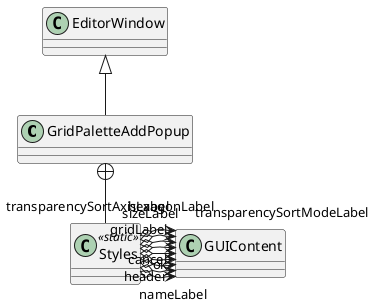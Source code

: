 @startuml
class GridPaletteAddPopup {
}
class Styles <<static>> {
}
EditorWindow <|-- GridPaletteAddPopup
GridPaletteAddPopup +-- Styles
Styles o-> "nameLabel" GUIContent
Styles o-> "ok" GUIContent
Styles o-> "cancel" GUIContent
Styles o-> "header" GUIContent
Styles o-> "gridLabel" GUIContent
Styles o-> "sizeLabel" GUIContent
Styles o-> "hexagonLabel" GUIContent
Styles o-> "transparencySortModeLabel" GUIContent
Styles o-> "transparencySortAxisLabel" GUIContent
@enduml
